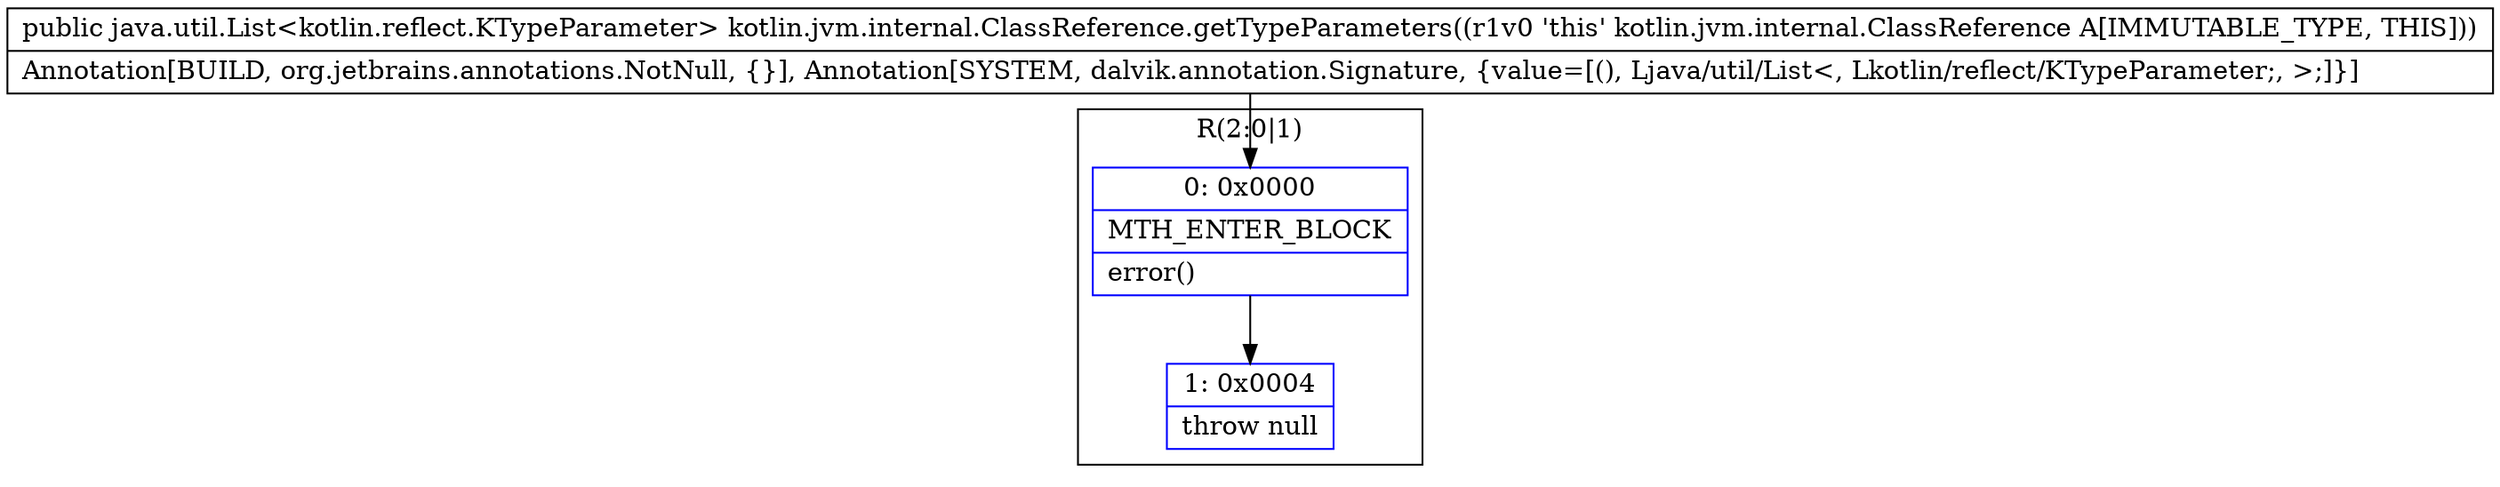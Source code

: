 digraph "CFG forkotlin.jvm.internal.ClassReference.getTypeParameters()Ljava\/util\/List;" {
subgraph cluster_Region_1394085325 {
label = "R(2:0|1)";
node [shape=record,color=blue];
Node_0 [shape=record,label="{0\:\ 0x0000|MTH_ENTER_BLOCK\l|error()\l}"];
Node_1 [shape=record,label="{1\:\ 0x0004|throw null\l}"];
}
MethodNode[shape=record,label="{public java.util.List\<kotlin.reflect.KTypeParameter\> kotlin.jvm.internal.ClassReference.getTypeParameters((r1v0 'this' kotlin.jvm.internal.ClassReference A[IMMUTABLE_TYPE, THIS]))  | Annotation[BUILD, org.jetbrains.annotations.NotNull, \{\}], Annotation[SYSTEM, dalvik.annotation.Signature, \{value=[(), Ljava\/util\/List\<, Lkotlin\/reflect\/KTypeParameter;, \>;]\}]\l}"];
MethodNode -> Node_0;
Node_0 -> Node_1;
}

